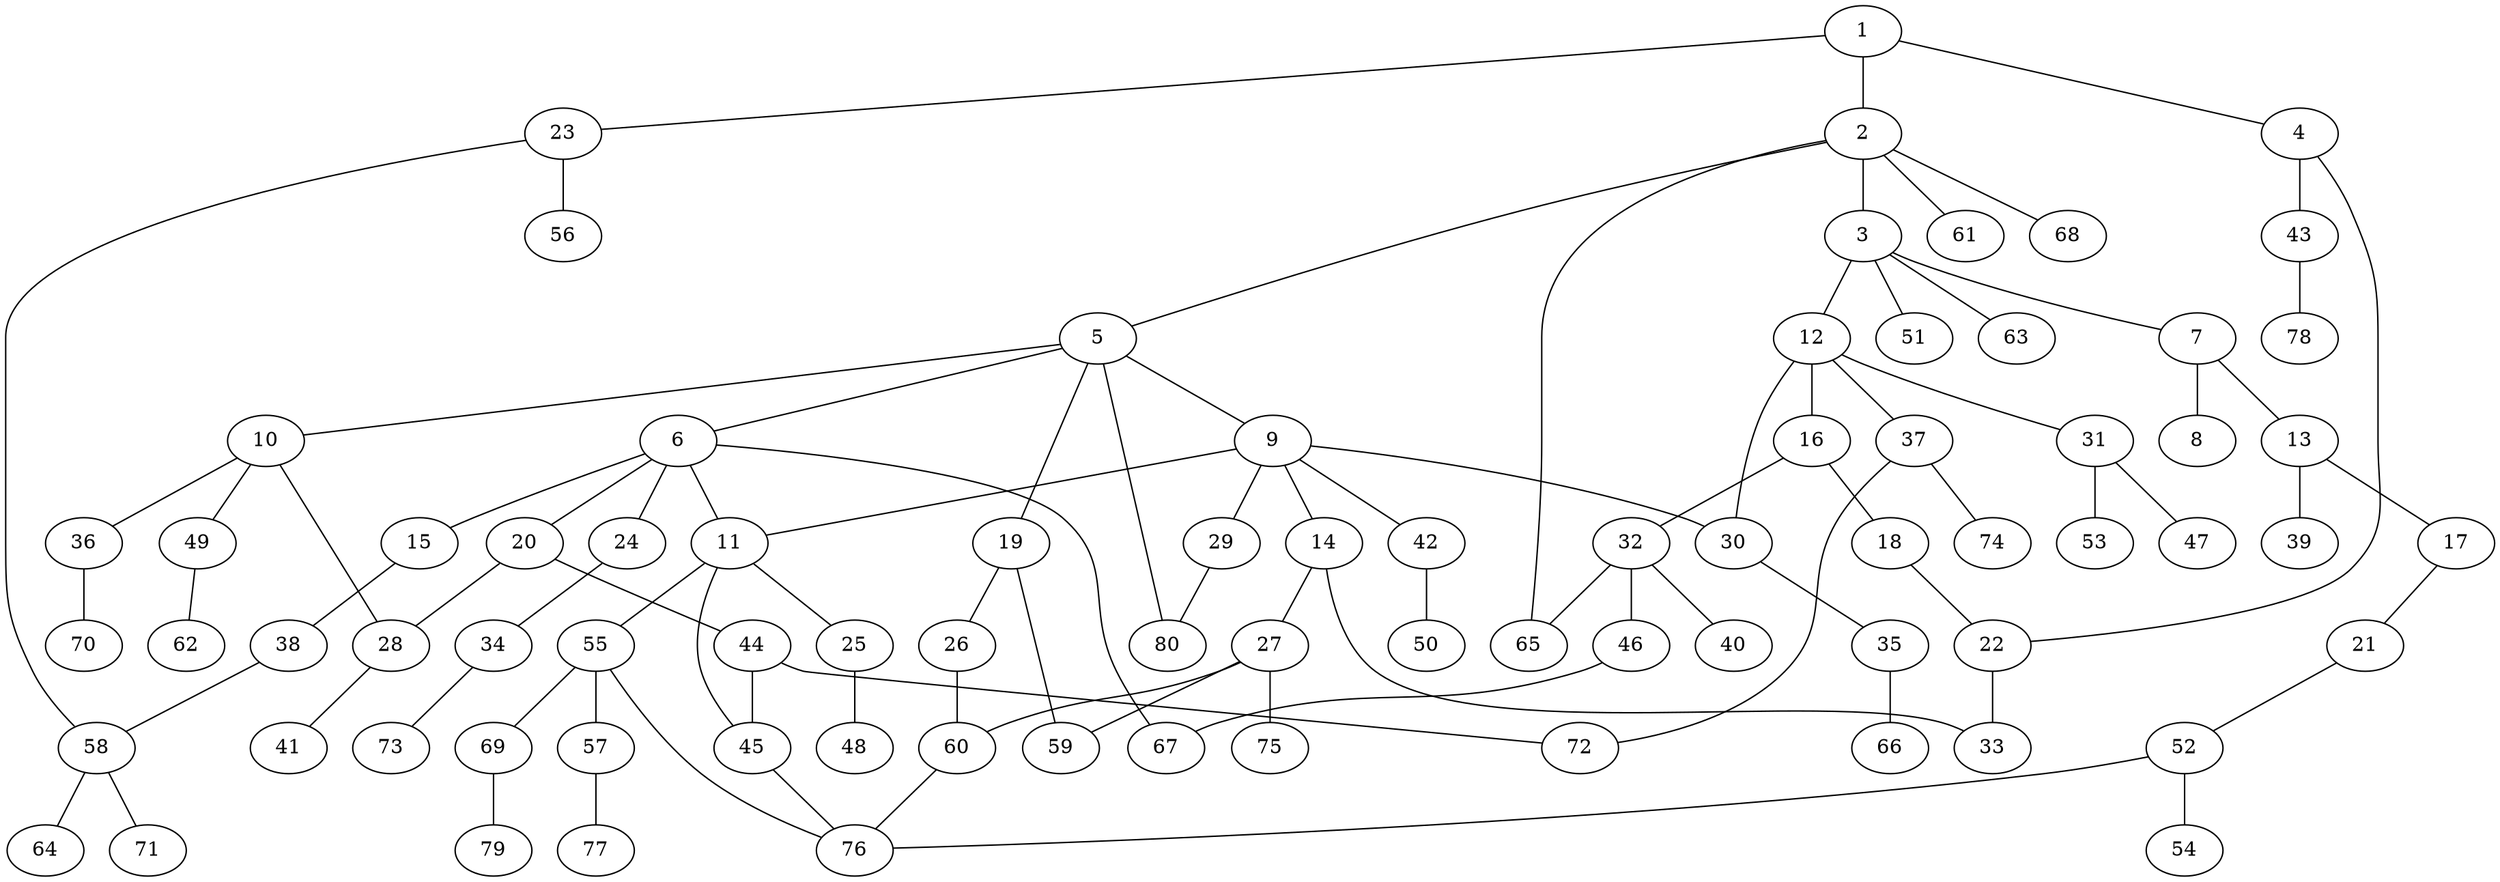 graph graphname {1--2
1--4
1--23
2--3
2--5
2--61
2--65
2--68
3--7
3--12
3--51
3--63
4--22
4--43
5--6
5--9
5--10
5--19
5--80
6--11
6--15
6--20
6--24
6--67
7--8
7--13
9--11
9--14
9--29
9--30
9--42
10--28
10--36
10--49
11--25
11--45
11--55
12--16
12--30
12--31
12--37
13--17
13--39
14--27
14--33
15--38
16--18
16--32
17--21
18--22
19--26
19--59
20--28
20--44
21--52
22--33
23--56
23--58
24--34
25--48
26--60
27--59
27--60
27--75
28--41
29--80
30--35
31--47
31--53
32--40
32--46
32--65
34--73
35--66
36--70
37--72
37--74
38--58
42--50
43--78
44--45
44--72
45--76
46--67
49--62
52--54
52--76
55--57
55--69
55--76
57--77
58--64
58--71
60--76
69--79
}